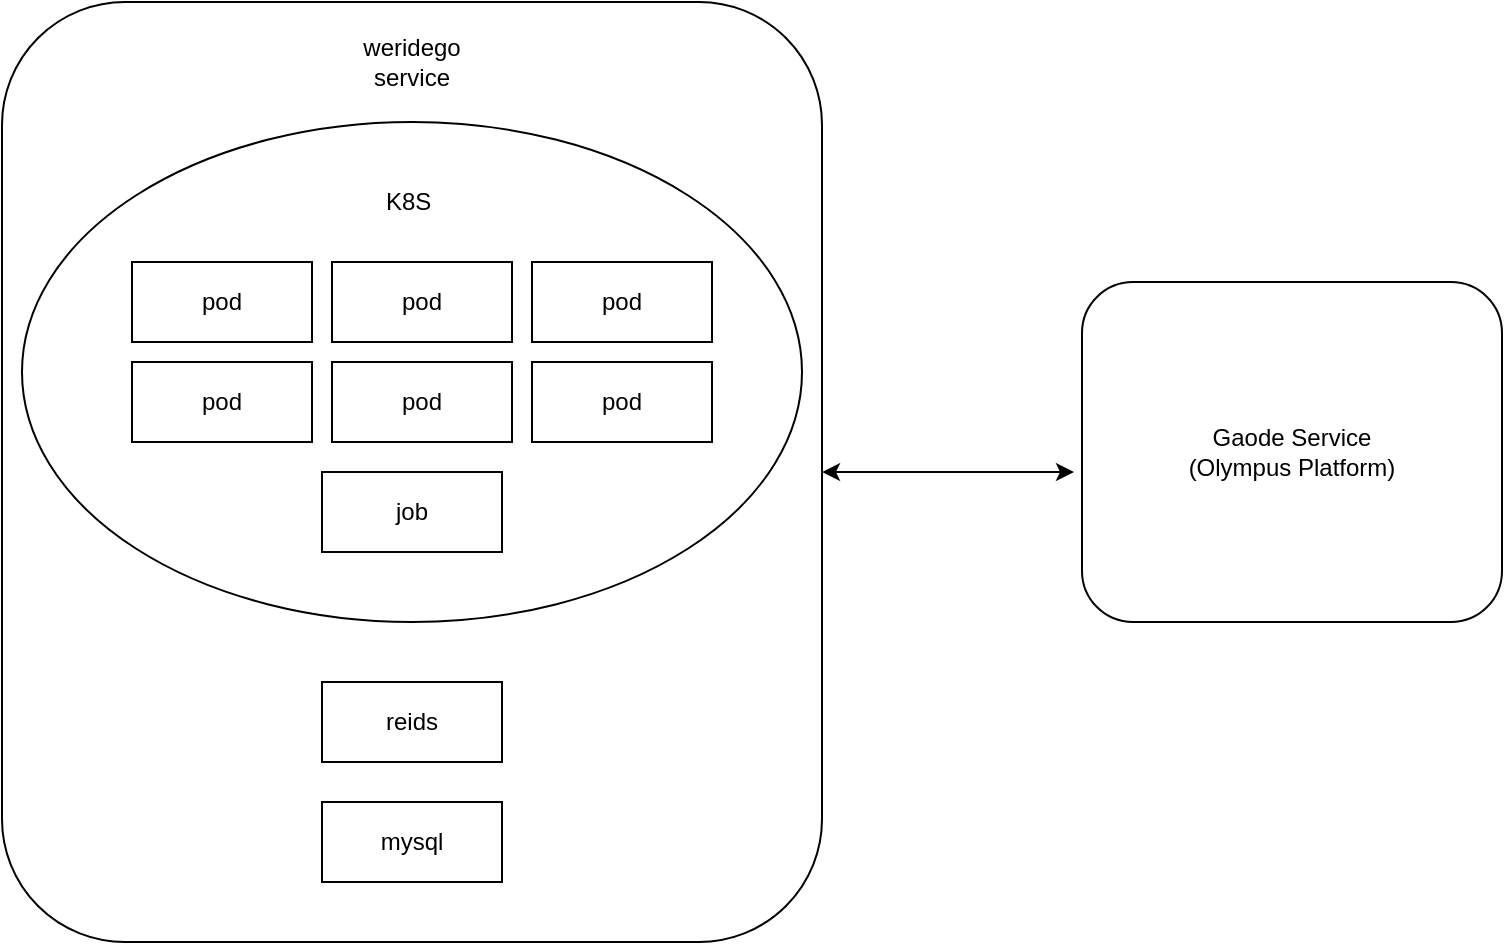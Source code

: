<mxfile version="13.3.0" type="github"><diagram id="FoqXpBc0l6D2NjP3xOCW" name="Page-1"><mxGraphModel dx="1139" dy="741" grid="1" gridSize="10" guides="1" tooltips="1" connect="1" arrows="1" fold="1" page="1" pageScale="1" pageWidth="827" pageHeight="1169" math="0" shadow="0"><root><mxCell id="0"/><mxCell id="1" parent="0"/><mxCell id="jrO9QK2Ii-3jELlhZ9BJ-2" value="" style="rounded=1;whiteSpace=wrap;html=1;" vertex="1" parent="1"><mxGeometry x="60" y="120" width="410" height="470" as="geometry"/></mxCell><mxCell id="jrO9QK2Ii-3jELlhZ9BJ-1" value="Gaode Service&lt;br&gt;(Olympus Platform)" style="rounded=1;whiteSpace=wrap;html=1;" vertex="1" parent="1"><mxGeometry x="600" y="260" width="210" height="170" as="geometry"/></mxCell><mxCell id="jrO9QK2Ii-3jELlhZ9BJ-11" value="weridego service" style="text;html=1;strokeColor=none;fillColor=none;align=center;verticalAlign=middle;whiteSpace=wrap;rounded=0;" vertex="1" parent="1"><mxGeometry x="245" y="140" width="40" height="20" as="geometry"/></mxCell><mxCell id="jrO9QK2Ii-3jELlhZ9BJ-14" value="reids" style="rounded=0;whiteSpace=wrap;html=1;" vertex="1" parent="1"><mxGeometry x="220" y="460" width="90" height="40" as="geometry"/></mxCell><mxCell id="jrO9QK2Ii-3jELlhZ9BJ-15" value="mysql" style="rounded=0;whiteSpace=wrap;html=1;" vertex="1" parent="1"><mxGeometry x="220" y="520" width="90" height="40" as="geometry"/></mxCell><mxCell id="jrO9QK2Ii-3jELlhZ9BJ-17" value="" style="ellipse;whiteSpace=wrap;html=1;" vertex="1" parent="1"><mxGeometry x="70" y="180" width="390" height="250" as="geometry"/></mxCell><mxCell id="jrO9QK2Ii-3jELlhZ9BJ-4" value="pod" style="rounded=0;whiteSpace=wrap;html=1;" vertex="1" parent="1"><mxGeometry x="125" y="250" width="90" height="40" as="geometry"/></mxCell><mxCell id="jrO9QK2Ii-3jELlhZ9BJ-5" value="&lt;span&gt;pod&lt;/span&gt;" style="rounded=0;whiteSpace=wrap;html=1;" vertex="1" parent="1"><mxGeometry x="225" y="250" width="90" height="40" as="geometry"/></mxCell><mxCell id="jrO9QK2Ii-3jELlhZ9BJ-6" value="&lt;span&gt;pod&lt;/span&gt;" style="rounded=0;whiteSpace=wrap;html=1;" vertex="1" parent="1"><mxGeometry x="125" y="300" width="90" height="40" as="geometry"/></mxCell><mxCell id="jrO9QK2Ii-3jELlhZ9BJ-7" value="&lt;span&gt;pod&lt;/span&gt;" style="rounded=0;whiteSpace=wrap;html=1;" vertex="1" parent="1"><mxGeometry x="325" y="250" width="90" height="40" as="geometry"/></mxCell><mxCell id="jrO9QK2Ii-3jELlhZ9BJ-8" value="&lt;span&gt;pod&lt;/span&gt;" style="rounded=0;whiteSpace=wrap;html=1;" vertex="1" parent="1"><mxGeometry x="225" y="300" width="90" height="40" as="geometry"/></mxCell><mxCell id="jrO9QK2Ii-3jELlhZ9BJ-9" value="&lt;span&gt;pod&lt;/span&gt;" style="rounded=0;whiteSpace=wrap;html=1;" vertex="1" parent="1"><mxGeometry x="325" y="300" width="90" height="40" as="geometry"/></mxCell><mxCell id="jrO9QK2Ii-3jELlhZ9BJ-12" value="job" style="rounded=0;whiteSpace=wrap;html=1;" vertex="1" parent="1"><mxGeometry x="220" y="355" width="90" height="40" as="geometry"/></mxCell><mxCell id="jrO9QK2Ii-3jELlhZ9BJ-18" value="K8S&amp;nbsp;" style="text;html=1;strokeColor=none;fillColor=none;align=center;verticalAlign=middle;whiteSpace=wrap;rounded=0;" vertex="1" parent="1"><mxGeometry x="245" y="210" width="40" height="20" as="geometry"/></mxCell><mxCell id="jrO9QK2Ii-3jELlhZ9BJ-19" value="" style="endArrow=classic;startArrow=classic;html=1;entryX=-0.019;entryY=0.559;entryDx=0;entryDy=0;entryPerimeter=0;" edge="1" parent="1" source="jrO9QK2Ii-3jELlhZ9BJ-2" target="jrO9QK2Ii-3jELlhZ9BJ-1"><mxGeometry width="50" height="50" relative="1" as="geometry"><mxPoint x="520" y="390" as="sourcePoint"/><mxPoint x="570" y="340" as="targetPoint"/></mxGeometry></mxCell></root></mxGraphModel></diagram></mxfile>